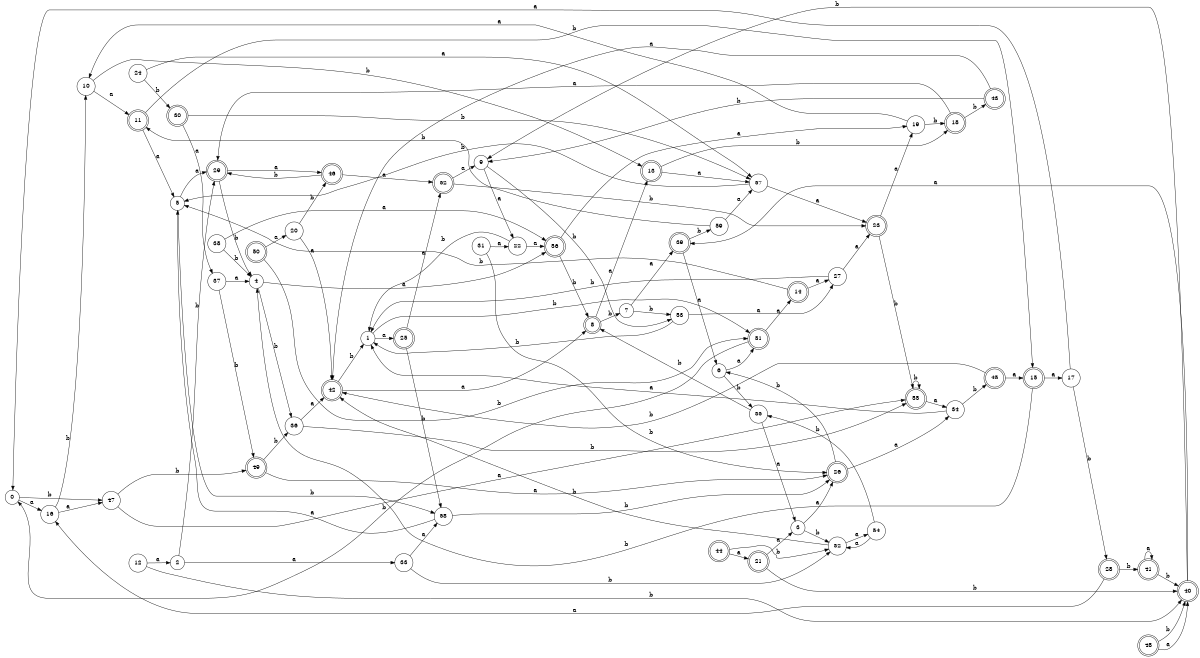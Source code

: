 digraph n48_10 {
__start0 [label="" shape="none"];

rankdir=LR;
size="8,5";

s0 [style="filled", color="black", fillcolor="white" shape="circle", label="0"];
s1 [style="filled", color="black", fillcolor="white" shape="circle", label="1"];
s2 [style="filled", color="black", fillcolor="white" shape="circle", label="2"];
s3 [style="filled", color="black", fillcolor="white" shape="circle", label="3"];
s4 [style="filled", color="black", fillcolor="white" shape="circle", label="4"];
s5 [style="filled", color="black", fillcolor="white" shape="circle", label="5"];
s6 [style="filled", color="black", fillcolor="white" shape="circle", label="6"];
s7 [style="filled", color="black", fillcolor="white" shape="circle", label="7"];
s8 [style="rounded,filled", color="black", fillcolor="white" shape="doublecircle", label="8"];
s9 [style="filled", color="black", fillcolor="white" shape="circle", label="9"];
s10 [style="filled", color="black", fillcolor="white" shape="circle", label="10"];
s11 [style="rounded,filled", color="black", fillcolor="white" shape="doublecircle", label="11"];
s12 [style="filled", color="black", fillcolor="white" shape="circle", label="12"];
s13 [style="rounded,filled", color="black", fillcolor="white" shape="doublecircle", label="13"];
s14 [style="rounded,filled", color="black", fillcolor="white" shape="doublecircle", label="14"];
s15 [style="rounded,filled", color="black", fillcolor="white" shape="doublecircle", label="15"];
s16 [style="filled", color="black", fillcolor="white" shape="circle", label="16"];
s17 [style="filled", color="black", fillcolor="white" shape="circle", label="17"];
s18 [style="rounded,filled", color="black", fillcolor="white" shape="doublecircle", label="18"];
s19 [style="filled", color="black", fillcolor="white" shape="circle", label="19"];
s20 [style="filled", color="black", fillcolor="white" shape="circle", label="20"];
s21 [style="rounded,filled", color="black", fillcolor="white" shape="doublecircle", label="21"];
s22 [style="filled", color="black", fillcolor="white" shape="circle", label="22"];
s23 [style="rounded,filled", color="black", fillcolor="white" shape="doublecircle", label="23"];
s24 [style="filled", color="black", fillcolor="white" shape="circle", label="24"];
s25 [style="rounded,filled", color="black", fillcolor="white" shape="doublecircle", label="25"];
s26 [style="rounded,filled", color="black", fillcolor="white" shape="doublecircle", label="26"];
s27 [style="filled", color="black", fillcolor="white" shape="circle", label="27"];
s28 [style="rounded,filled", color="black", fillcolor="white" shape="doublecircle", label="28"];
s29 [style="rounded,filled", color="black", fillcolor="white" shape="doublecircle", label="29"];
s30 [style="rounded,filled", color="black", fillcolor="white" shape="doublecircle", label="30"];
s31 [style="filled", color="black", fillcolor="white" shape="circle", label="31"];
s32 [style="filled", color="black", fillcolor="white" shape="circle", label="32"];
s33 [style="filled", color="black", fillcolor="white" shape="circle", label="33"];
s34 [style="filled", color="black", fillcolor="white" shape="circle", label="34"];
s35 [style="filled", color="black", fillcolor="white" shape="circle", label="35"];
s36 [style="filled", color="black", fillcolor="white" shape="circle", label="36"];
s37 [style="filled", color="black", fillcolor="white" shape="circle", label="37"];
s38 [style="filled", color="black", fillcolor="white" shape="circle", label="38"];
s39 [style="rounded,filled", color="black", fillcolor="white" shape="doublecircle", label="39"];
s40 [style="rounded,filled", color="black", fillcolor="white" shape="doublecircle", label="40"];
s41 [style="rounded,filled", color="black", fillcolor="white" shape="doublecircle", label="41"];
s42 [style="rounded,filled", color="black", fillcolor="white" shape="doublecircle", label="42"];
s43 [style="rounded,filled", color="black", fillcolor="white" shape="doublecircle", label="43"];
s44 [style="rounded,filled", color="black", fillcolor="white" shape="doublecircle", label="44"];
s45 [style="rounded,filled", color="black", fillcolor="white" shape="doublecircle", label="45"];
s46 [style="rounded,filled", color="black", fillcolor="white" shape="doublecircle", label="46"];
s47 [style="filled", color="black", fillcolor="white" shape="circle", label="47"];
s48 [style="rounded,filled", color="black", fillcolor="white" shape="doublecircle", label="48"];
s49 [style="rounded,filled", color="black", fillcolor="white" shape="doublecircle", label="49"];
s50 [style="rounded,filled", color="black", fillcolor="white" shape="doublecircle", label="50"];
s51 [style="rounded,filled", color="black", fillcolor="white" shape="doublecircle", label="51"];
s52 [style="rounded,filled", color="black", fillcolor="white" shape="doublecircle", label="52"];
s53 [style="filled", color="black", fillcolor="white" shape="circle", label="53"];
s54 [style="filled", color="black", fillcolor="white" shape="circle", label="54"];
s55 [style="rounded,filled", color="black", fillcolor="white" shape="doublecircle", label="55"];
s56 [style="rounded,filled", color="black", fillcolor="white" shape="doublecircle", label="56"];
s57 [style="filled", color="black", fillcolor="white" shape="circle", label="57"];
s58 [style="filled", color="black", fillcolor="white" shape="circle", label="58"];
s59 [style="filled", color="black", fillcolor="white" shape="circle", label="59"];
s0 -> s16 [label="a"];
s0 -> s47 [label="b"];
s1 -> s25 [label="a"];
s1 -> s51 [label="b"];
s2 -> s33 [label="a"];
s2 -> s29 [label="b"];
s3 -> s26 [label="a"];
s3 -> s32 [label="b"];
s4 -> s56 [label="a"];
s4 -> s36 [label="b"];
s5 -> s29 [label="a"];
s5 -> s58 [label="b"];
s6 -> s51 [label="a"];
s6 -> s35 [label="b"];
s7 -> s39 [label="a"];
s7 -> s53 [label="b"];
s8 -> s13 [label="a"];
s8 -> s7 [label="b"];
s9 -> s22 [label="a"];
s9 -> s53 [label="b"];
s10 -> s11 [label="a"];
s10 -> s13 [label="b"];
s11 -> s5 [label="a"];
s11 -> s15 [label="b"];
s12 -> s2 [label="a"];
s12 -> s40 [label="b"];
s13 -> s57 [label="a"];
s13 -> s18 [label="b"];
s14 -> s27 [label="a"];
s14 -> s5 [label="b"];
s15 -> s17 [label="a"];
s15 -> s4 [label="b"];
s16 -> s47 [label="a"];
s16 -> s10 [label="b"];
s17 -> s0 [label="a"];
s17 -> s28 [label="b"];
s18 -> s29 [label="a"];
s18 -> s43 [label="b"];
s19 -> s10 [label="a"];
s19 -> s18 [label="b"];
s20 -> s42 [label="a"];
s20 -> s46 [label="b"];
s21 -> s3 [label="a"];
s21 -> s40 [label="b"];
s22 -> s56 [label="a"];
s22 -> s1 [label="b"];
s23 -> s19 [label="a"];
s23 -> s55 [label="b"];
s24 -> s57 [label="a"];
s24 -> s30 [label="b"];
s25 -> s52 [label="a"];
s25 -> s58 [label="b"];
s26 -> s34 [label="a"];
s26 -> s6 [label="b"];
s27 -> s23 [label="a"];
s27 -> s1 [label="b"];
s28 -> s16 [label="a"];
s28 -> s41 [label="b"];
s29 -> s46 [label="a"];
s29 -> s4 [label="b"];
s30 -> s37 [label="a"];
s30 -> s57 [label="b"];
s31 -> s22 [label="a"];
s31 -> s26 [label="b"];
s32 -> s54 [label="a"];
s32 -> s42 [label="b"];
s33 -> s58 [label="a"];
s33 -> s32 [label="b"];
s34 -> s1 [label="a"];
s34 -> s45 [label="b"];
s35 -> s3 [label="a"];
s35 -> s8 [label="b"];
s36 -> s42 [label="a"];
s36 -> s55 [label="b"];
s37 -> s4 [label="a"];
s37 -> s49 [label="b"];
s38 -> s56 [label="a"];
s38 -> s4 [label="b"];
s39 -> s6 [label="a"];
s39 -> s59 [label="b"];
s40 -> s39 [label="a"];
s40 -> s9 [label="b"];
s41 -> s41 [label="a"];
s41 -> s40 [label="b"];
s42 -> s8 [label="a"];
s42 -> s1 [label="b"];
s43 -> s42 [label="a"];
s43 -> s9 [label="b"];
s44 -> s21 [label="a"];
s44 -> s32 [label="b"];
s45 -> s15 [label="a"];
s45 -> s42 [label="b"];
s46 -> s52 [label="a"];
s46 -> s29 [label="b"];
s47 -> s55 [label="a"];
s47 -> s49 [label="b"];
s48 -> s40 [label="a"];
s48 -> s40 [label="b"];
s49 -> s26 [label="a"];
s49 -> s36 [label="b"];
s50 -> s20 [label="a"];
s50 -> s51 [label="b"];
s51 -> s14 [label="a"];
s51 -> s0 [label="b"];
s52 -> s9 [label="a"];
s52 -> s23 [label="b"];
s53 -> s27 [label="a"];
s53 -> s1 [label="b"];
s54 -> s32 [label="a"];
s54 -> s35 [label="b"];
s55 -> s34 [label="a"];
s55 -> s55 [label="b"];
s56 -> s19 [label="a"];
s56 -> s8 [label="b"];
s57 -> s23 [label="a"];
s57 -> s5 [label="b"];
s58 -> s5 [label="a"];
s58 -> s26 [label="b"];
s59 -> s57 [label="a"];
s59 -> s11 [label="b"];

}